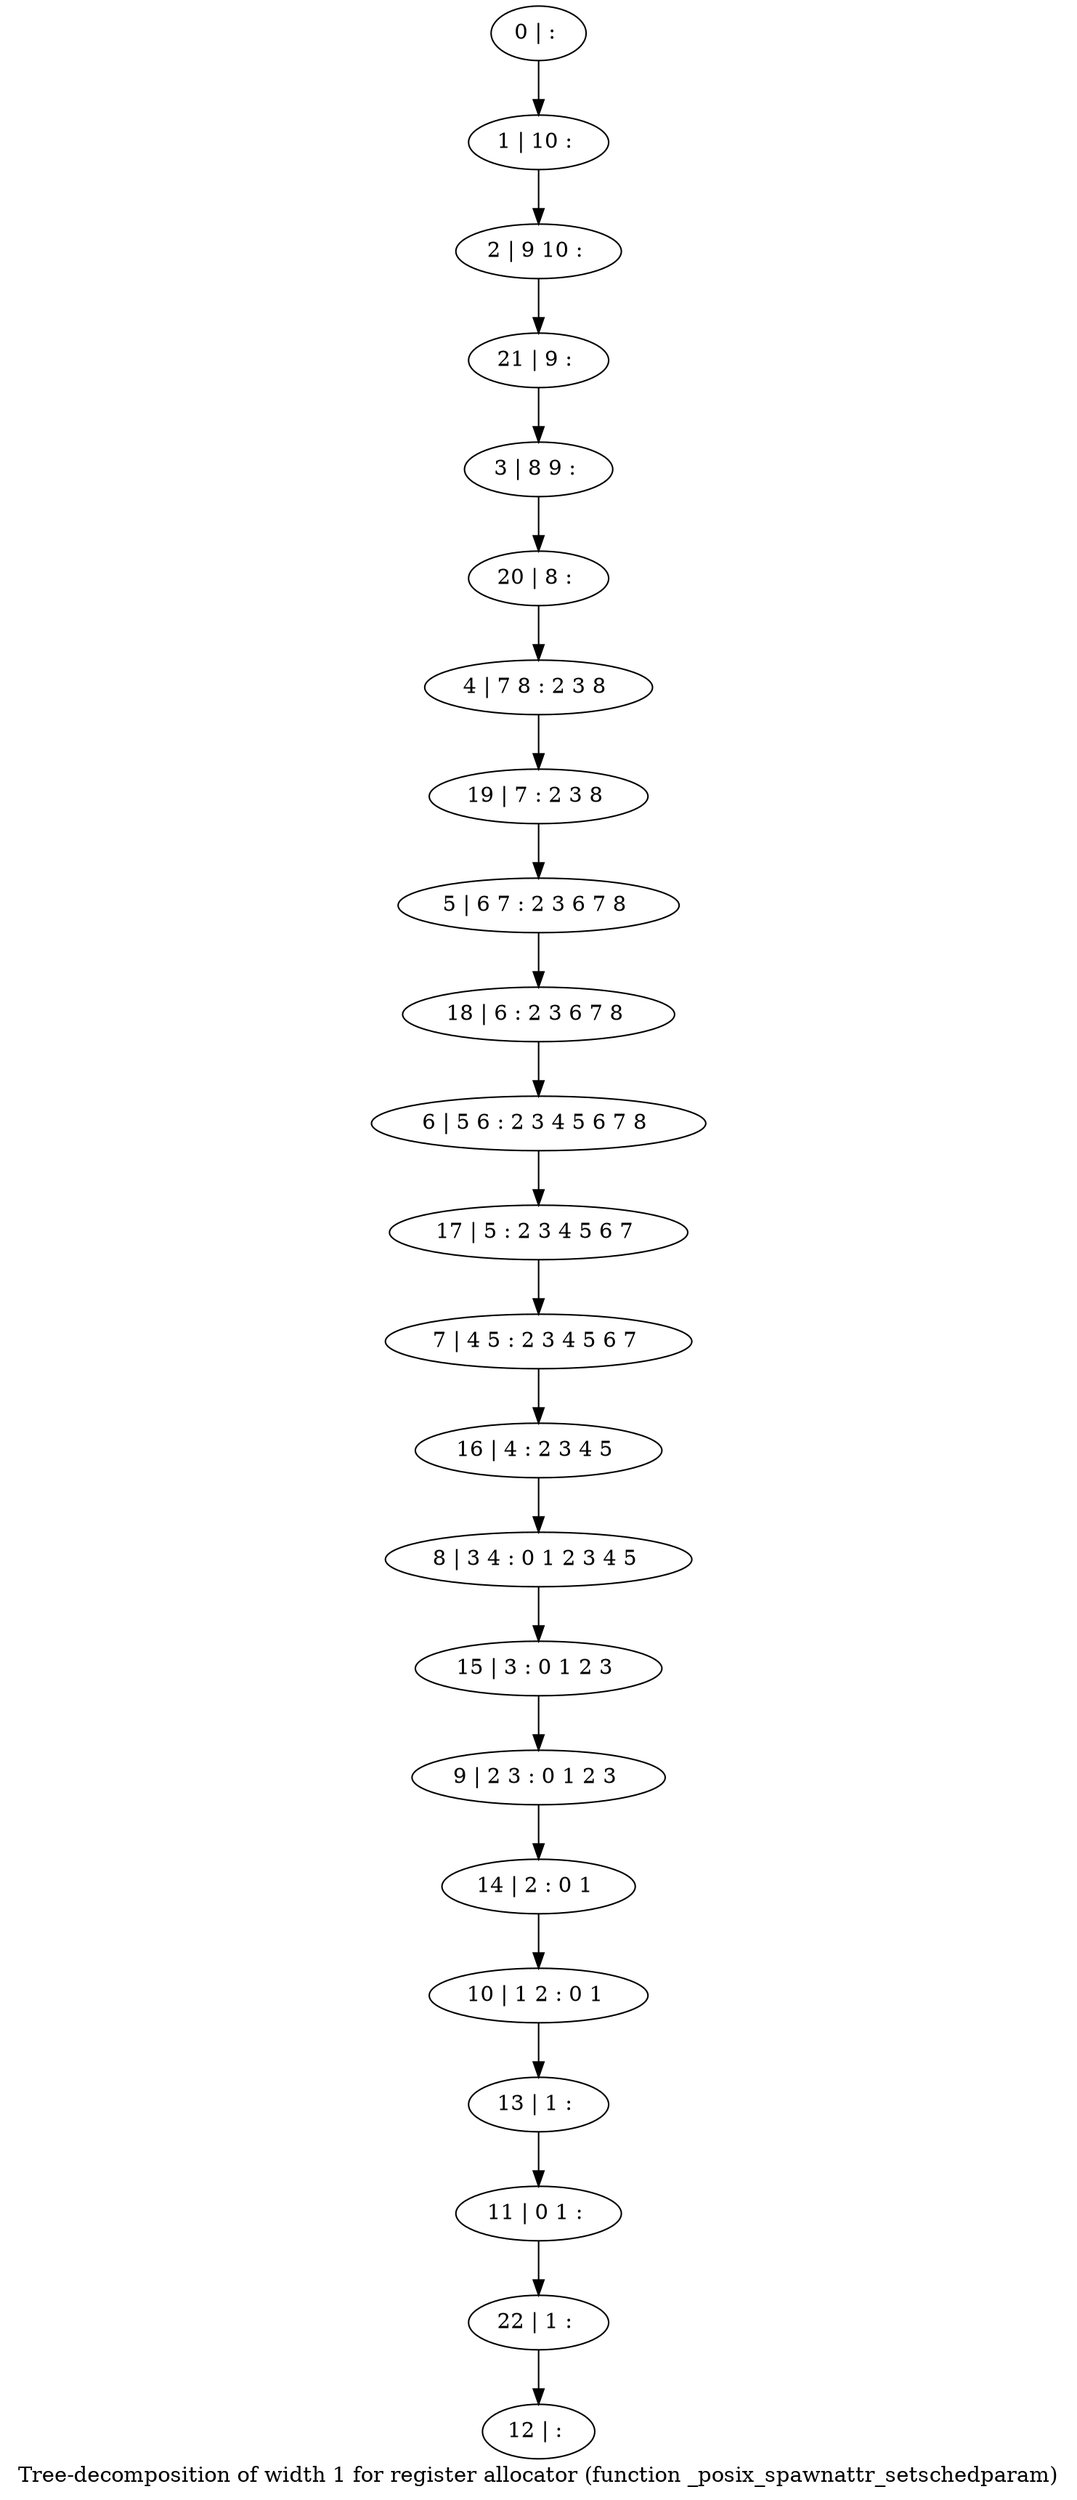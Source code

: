 digraph G {
graph [label="Tree-decomposition of width 1 for register allocator (function _posix_spawnattr_setschedparam)"]
0[label="0 | : "];
1[label="1 | 10 : "];
2[label="2 | 9 10 : "];
3[label="3 | 8 9 : "];
4[label="4 | 7 8 : 2 3 8 "];
5[label="5 | 6 7 : 2 3 6 7 8 "];
6[label="6 | 5 6 : 2 3 4 5 6 7 8 "];
7[label="7 | 4 5 : 2 3 4 5 6 7 "];
8[label="8 | 3 4 : 0 1 2 3 4 5 "];
9[label="9 | 2 3 : 0 1 2 3 "];
10[label="10 | 1 2 : 0 1 "];
11[label="11 | 0 1 : "];
12[label="12 | : "];
13[label="13 | 1 : "];
14[label="14 | 2 : 0 1 "];
15[label="15 | 3 : 0 1 2 3 "];
16[label="16 | 4 : 2 3 4 5 "];
17[label="17 | 5 : 2 3 4 5 6 7 "];
18[label="18 | 6 : 2 3 6 7 8 "];
19[label="19 | 7 : 2 3 8 "];
20[label="20 | 8 : "];
21[label="21 | 9 : "];
22[label="22 | 1 : "];
0->1 ;
1->2 ;
13->11 ;
10->13 ;
14->10 ;
9->14 ;
15->9 ;
8->15 ;
16->8 ;
7->16 ;
17->7 ;
6->17 ;
18->6 ;
5->18 ;
19->5 ;
4->19 ;
20->4 ;
3->20 ;
21->3 ;
2->21 ;
22->12 ;
11->22 ;
}
